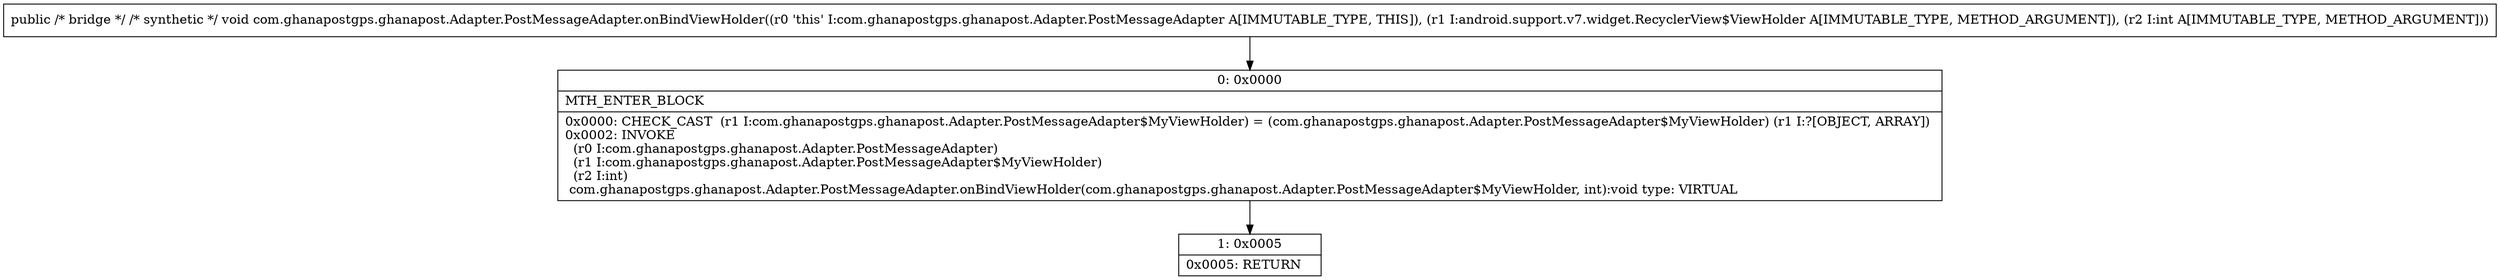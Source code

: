 digraph "CFG forcom.ghanapostgps.ghanapost.Adapter.PostMessageAdapter.onBindViewHolder(Landroid\/support\/v7\/widget\/RecyclerView$ViewHolder;I)V" {
Node_0 [shape=record,label="{0\:\ 0x0000|MTH_ENTER_BLOCK\l|0x0000: CHECK_CAST  (r1 I:com.ghanapostgps.ghanapost.Adapter.PostMessageAdapter$MyViewHolder) = (com.ghanapostgps.ghanapost.Adapter.PostMessageAdapter$MyViewHolder) (r1 I:?[OBJECT, ARRAY]) \l0x0002: INVOKE  \l  (r0 I:com.ghanapostgps.ghanapost.Adapter.PostMessageAdapter)\l  (r1 I:com.ghanapostgps.ghanapost.Adapter.PostMessageAdapter$MyViewHolder)\l  (r2 I:int)\l com.ghanapostgps.ghanapost.Adapter.PostMessageAdapter.onBindViewHolder(com.ghanapostgps.ghanapost.Adapter.PostMessageAdapter$MyViewHolder, int):void type: VIRTUAL \l}"];
Node_1 [shape=record,label="{1\:\ 0x0005|0x0005: RETURN   \l}"];
MethodNode[shape=record,label="{public \/* bridge *\/ \/* synthetic *\/ void com.ghanapostgps.ghanapost.Adapter.PostMessageAdapter.onBindViewHolder((r0 'this' I:com.ghanapostgps.ghanapost.Adapter.PostMessageAdapter A[IMMUTABLE_TYPE, THIS]), (r1 I:android.support.v7.widget.RecyclerView$ViewHolder A[IMMUTABLE_TYPE, METHOD_ARGUMENT]), (r2 I:int A[IMMUTABLE_TYPE, METHOD_ARGUMENT])) }"];
MethodNode -> Node_0;
Node_0 -> Node_1;
}


